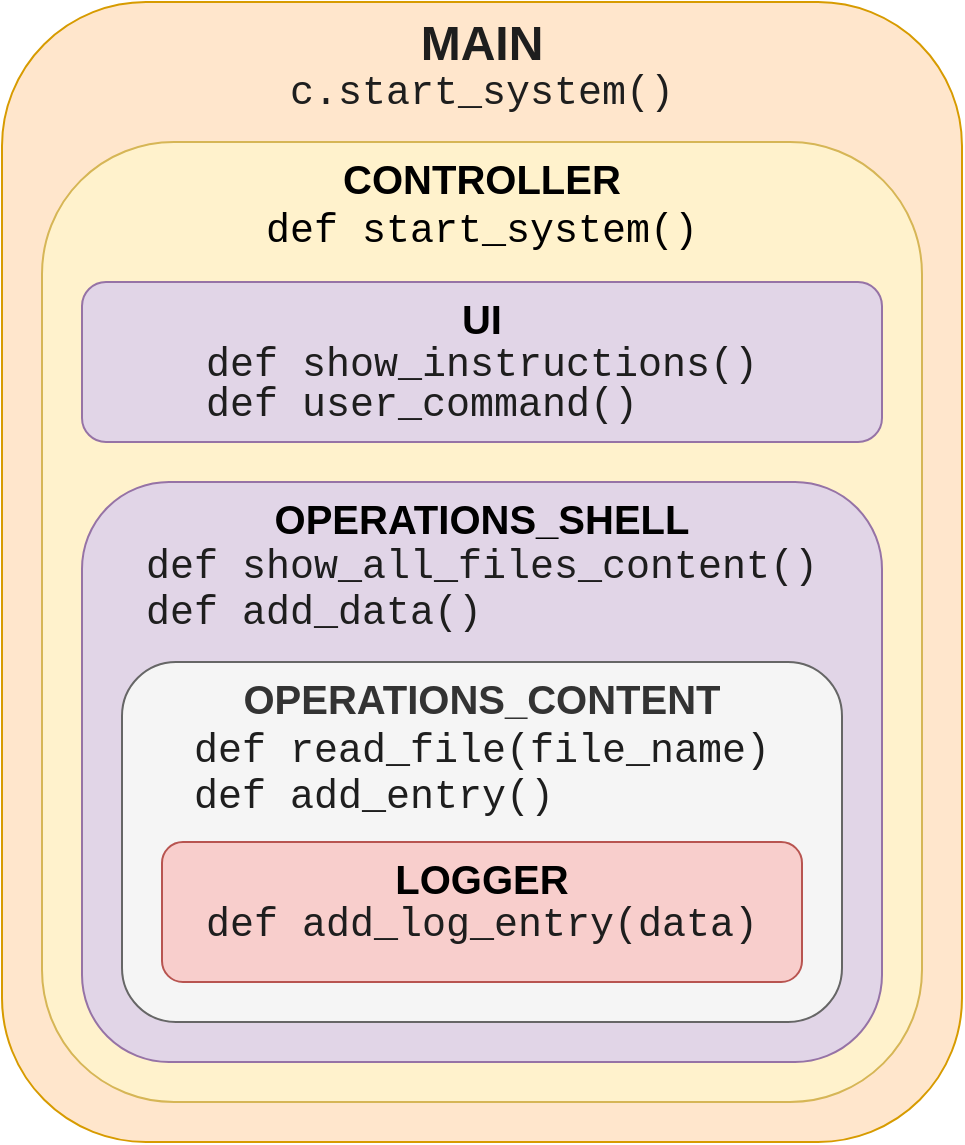 <mxfile version="20.2.3" type="device"><diagram id="PUeW-35ZljMy2fcVI_Yc" name="Страница 1"><mxGraphModel dx="1038" dy="649" grid="1" gridSize="10" guides="1" tooltips="1" connect="1" arrows="1" fold="1" page="1" pageScale="1" pageWidth="1169" pageHeight="827" math="0" shadow="0"><root><mxCell id="0"/><mxCell id="1" parent="0"/><mxCell id="QRzhEzBadr46W_PODk6g-22" value="&lt;b&gt;&lt;font color=&quot;#1e1e1e&quot; style=&quot;font-size: 24px;&quot;&gt;MAIN&lt;br&gt;&lt;/font&gt;&lt;/b&gt;&lt;div style=&quot;text-align: left; line-height: 19px;&quot;&gt;&lt;font face=&quot;Courier New&quot; style=&quot;font-size: 20px;&quot; color=&quot;#1e1e1e&quot;&gt;c.start_system()&lt;/font&gt;&lt;/div&gt;" style="rounded=1;whiteSpace=wrap;html=1;fontSize=11;fillColor=#ffe6cc;verticalAlign=top;strokeColor=#d79b00;" parent="1" vertex="1"><mxGeometry x="330" y="90" width="480" height="570" as="geometry"/></mxCell><mxCell id="q8uJD_Hoa5AcwgxmwdYm-2" value="&lt;div style=&quot;font-size: 20px;&quot;&gt;&lt;font style=&quot;font-size: 20px;&quot;&gt;&lt;b&gt;CONTROLLER&lt;/b&gt;&lt;/font&gt;&lt;/div&gt;&lt;div style=&quot;text-align: left; font-size: 20px;&quot;&gt;&lt;span style=&quot;background-color: initial;&quot;&gt;&lt;font face=&quot;Courier New&quot;&gt;def start_system()&lt;/font&gt;&lt;/span&gt;&lt;/div&gt;" style="rounded=1;whiteSpace=wrap;html=1;fontSize=11;fillColor=#fff2cc;verticalAlign=top;strokeColor=#d6b656;align=center;" parent="1" vertex="1"><mxGeometry x="350" y="160" width="440" height="480" as="geometry"/></mxCell><mxCell id="QRzhEzBadr46W_PODk6g-25" value="&lt;div style=&quot;&quot;&gt;&lt;b style=&quot;font-size: 20px; background-color: initial;&quot;&gt;OPERATIONS_SHELL&lt;/b&gt;&lt;/div&gt;&lt;div style=&quot;&quot;&gt;&lt;font face=&quot;Courier New&quot;&gt;&lt;span style=&quot;font-size: 20px; color: rgb(30, 30, 30); text-align: left; background-color: initial;&quot;&gt;def show_all_files_content()&lt;/span&gt;&lt;br&gt;&lt;/font&gt;&lt;/div&gt;&lt;div style=&quot;text-align: left; font-size: 20px;&quot;&gt;&lt;div style=&quot;line-height: 19px;&quot;&gt;&lt;div style=&quot;line-height: 19px;&quot;&gt;&lt;font face=&quot;Courier New&quot; style=&quot;font-size: 20px;&quot; color=&quot;#1e1e1e&quot;&gt;def add_data()&lt;/font&gt;&lt;/div&gt;&lt;/div&gt;&lt;/div&gt;" style="rounded=1;whiteSpace=wrap;html=1;fontSize=11;fillColor=#e1d5e7;verticalAlign=top;strokeColor=#9673a6;" parent="1" vertex="1"><mxGeometry x="370" y="330" width="400" height="290" as="geometry"/></mxCell><mxCell id="QRzhEzBadr46W_PODk6g-32" value="&lt;b style=&quot;font-size: 20px;&quot;&gt;OPERATIONS_CONTENT&lt;br&gt;&lt;/b&gt;&lt;font face=&quot;Courier New&quot;&gt;&lt;span style=&quot;color: rgb(30, 30, 30); text-align: left; background-color: initial;&quot;&gt;def read_file(file_name)&lt;/span&gt;&lt;b style=&quot;font-size: 20px;&quot;&gt;&lt;br&gt;&lt;/b&gt;&lt;/font&gt;&lt;div style=&quot;line-height: 19px;&quot;&gt;&lt;div style=&quot;text-align: left; line-height: 19px;&quot;&gt;&lt;font face=&quot;Courier New&quot; style=&quot;font-size: 20px;&quot; color=&quot;#1e1e1e&quot;&gt;def add_entry()&lt;/font&gt;&lt;/div&gt;&lt;/div&gt;" style="rounded=1;whiteSpace=wrap;html=1;fontSize=20;labelBorderColor=none;fillColor=#f5f5f5;strokeColor=#666666;fontColor=#333333;verticalAlign=top;" parent="1" vertex="1"><mxGeometry x="390" y="420" width="360" height="180" as="geometry"/></mxCell><mxCell id="QRzhEzBadr46W_PODk6g-26" value="&lt;b&gt;&lt;font style=&quot;font-size: 20px;&quot;&gt;LOGGER&lt;br&gt;&lt;/font&gt;&lt;/b&gt;&lt;div style=&quot;font-size: 20px; line-height: 19px;&quot;&gt;&lt;font face=&quot;Courier New&quot; style=&quot;font-size: 20px;&quot; color=&quot;#1e1e1e&quot;&gt;def add_log_entry(data)&lt;/font&gt;&lt;/div&gt;" style="rounded=1;whiteSpace=wrap;html=1;fontSize=11;fillColor=#f8cecc;verticalAlign=top;strokeColor=#b85450;" parent="1" vertex="1"><mxGeometry x="410" y="510" width="320" height="70" as="geometry"/></mxCell><mxCell id="q8uJD_Hoa5AcwgxmwdYm-4" value="&lt;div style=&quot;&quot;&gt;&lt;b style=&quot;background-color: initial;&quot;&gt;&lt;font style=&quot;font-size: 20px;&quot;&gt;UI&lt;/font&gt;&lt;/b&gt;&lt;/div&gt;&lt;div style=&quot;text-align: left; line-height: 19px; font-size: 20px;&quot;&gt;&lt;font face=&quot;Courier New&quot; style=&quot;font-size: 20px;&quot; color=&quot;#1e1e1e&quot;&gt;def show_instructions()&lt;/font&gt;&lt;/div&gt;&lt;div style=&quot;line-height: 19px; font-size: 20px;&quot;&gt;&lt;div style=&quot;text-align: left; line-height: 19px;&quot;&gt;&lt;font face=&quot;Courier New&quot; style=&quot;font-size: 20px;&quot; color=&quot;#1e1e1e&quot;&gt;def user_command()&lt;/font&gt;&lt;/div&gt;&lt;/div&gt;" style="rounded=1;whiteSpace=wrap;html=1;fontSize=11;fillColor=#e1d5e7;verticalAlign=top;strokeColor=#9673a6;align=center;" parent="1" vertex="1"><mxGeometry x="370" y="230" width="400" height="80" as="geometry"/></mxCell></root></mxGraphModel></diagram></mxfile>